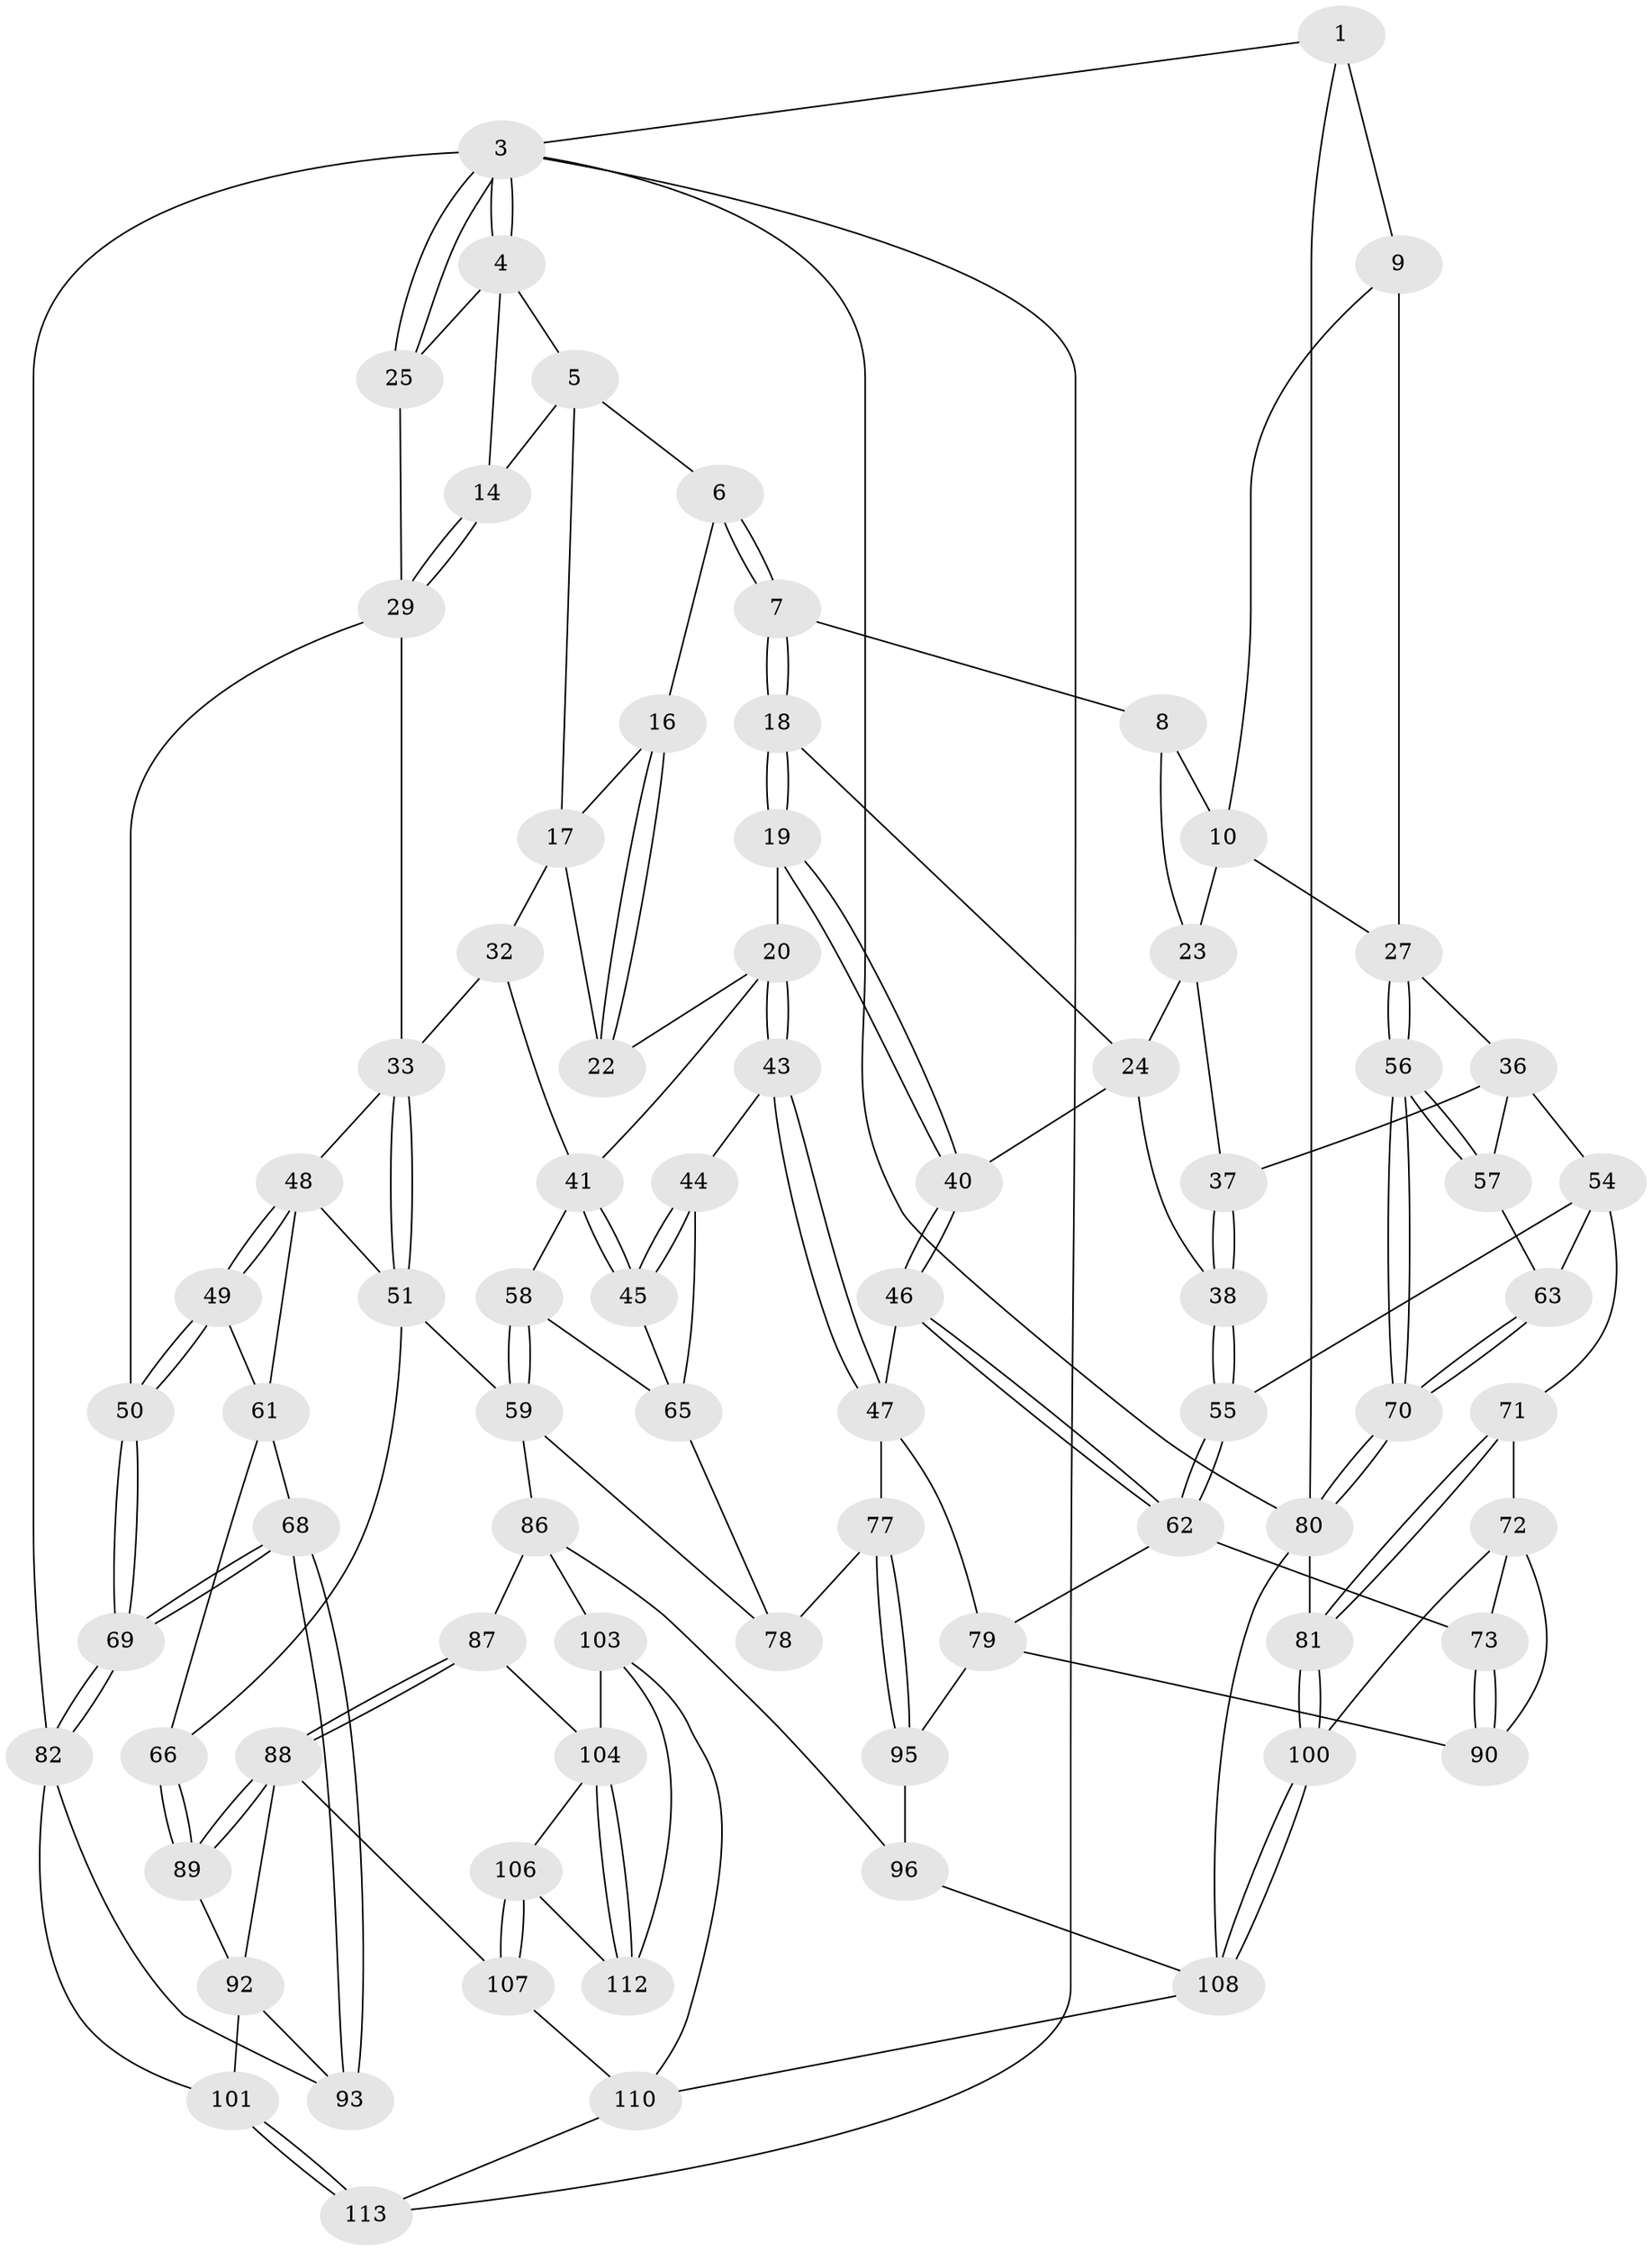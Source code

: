 // Generated by graph-tools (version 1.1) at 2025/52/02/27/25 19:52:38]
// undirected, 79 vertices, 177 edges
graph export_dot {
graph [start="1"]
  node [color=gray90,style=filled];
  1 [pos="+1+0",super="+2"];
  3 [pos="+0+0",super="+83"];
  4 [pos="+0.2507691245883218+0",super="+15"];
  5 [pos="+0.42388382882299896+0",super="+13"];
  6 [pos="+0.49154819405785233+0"];
  7 [pos="+0.5304280266970903+0"];
  8 [pos="+0.7728480794868801+0",super="+12"];
  9 [pos="+0.941484102772143+0.15775525923176195",super="+26"];
  10 [pos="+0.9308953209293674+0.16599654408618195",super="+11"];
  14 [pos="+0.19136424675745067+0.14369031325538836"];
  16 [pos="+0.4129730697692619+0.04409998870442226"];
  17 [pos="+0.28141043963297085+0.1918601019374592",super="+31"];
  18 [pos="+0.589342512174281+0.19626089289413576"];
  19 [pos="+0.5176781621981833+0.26643230601959533"];
  20 [pos="+0.49355428497381815+0.2799414971885691",super="+21"];
  22 [pos="+0.40487812156014075+0.2730150595380636"];
  23 [pos="+0.6746884958547023+0.20271577707341104",super="+35"];
  24 [pos="+0.6108419293878418+0.2062407472674998",super="+39"];
  25 [pos="+0+0.07015674275699756"];
  27 [pos="+1+0.33108518139856685",super="+28"];
  29 [pos="+0.12616496185896092+0.28948346467623703",super="+30"];
  32 [pos="+0.3178488428687013+0.30367548421485785"];
  33 [pos="+0.2210806385316251+0.31996503034620005",super="+34"];
  36 [pos="+0.8971858000591945+0.32656091497304185",super="+53"];
  37 [pos="+0.8333064094760344+0.3018251802526973"];
  38 [pos="+0.7822640765212151+0.35297655170672027"];
  40 [pos="+0.6273558243463201+0.4079822644135129"];
  41 [pos="+0.4445336517709563+0.4089786352564149",super="+42"];
  43 [pos="+0.5386026169669776+0.4730257613796944"];
  44 [pos="+0.491440992010291+0.4797472201075043"];
  45 [pos="+0.476437268884271+0.4755410467651175"];
  46 [pos="+0.6259442364900959+0.4156738138826691"];
  47 [pos="+0.5397033828190904+0.47341191002728394",super="+76"];
  48 [pos="+0.12623893440466455+0.3832834578573561",super="+52"];
  49 [pos="+0+0.35507697318755566"];
  50 [pos="+0+0.25682693909849574"];
  51 [pos="+0.1914211251910301+0.4626229170201045",super="+60"];
  54 [pos="+0.8229676916937402+0.4730829520117986",super="+64"];
  55 [pos="+0.7734764441347955+0.4589779695743469"];
  56 [pos="+1+0.4279983785539146"];
  57 [pos="+0.9300149240829331+0.4278907289103707"];
  58 [pos="+0.3176356698666629+0.4819341088315352"];
  59 [pos="+0.24492969891455446+0.5638579841106557",super="+84"];
  61 [pos="+0.06216790121240112+0.4474133067866103",super="+67"];
  62 [pos="+0.7366323286301781+0.49103237779297676",super="+74"];
  63 [pos="+0.9171148465307982+0.4798673972376517"];
  65 [pos="+0.3800360472391518+0.4887441970957255",super="+75"];
  66 [pos="+0.19751540201831838+0.5861726084529116"];
  68 [pos="+0+0.6408110966681567"];
  69 [pos="+0+0.6415112263179905"];
  70 [pos="+1+0.5776637224457104"];
  71 [pos="+0.899845755632061+0.6542631288794529"];
  72 [pos="+0.7802202930242256+0.6380126171524451",super="+94"];
  73 [pos="+0.7166476114490041+0.6130234531924983"];
  77 [pos="+0.5855729925297846+0.6452316149405783"];
  78 [pos="+0.44548455214310945+0.656546561484467"];
  79 [pos="+0.6208489793786914+0.6242381893604807",super="+91"];
  80 [pos="+1+0.6816746505533128",super="+85"];
  81 [pos="+0.9791200987890076+0.7091044088148871"];
  82 [pos="+0+1",super="+102"];
  86 [pos="+0.39868950095165673+0.7109555500838791",super="+97"];
  87 [pos="+0.30168069895583827+0.7959396490302418"];
  88 [pos="+0.2370831632331636+0.8150414124465596",super="+98"];
  89 [pos="+0.19669668984512648+0.5894284485190128"];
  90 [pos="+0.7243107461776558+0.8637435015863231"];
  92 [pos="+0.10227143843273262+0.710398509560599",super="+99"];
  93 [pos="+0.03619751384626+0.7242747449881533"];
  95 [pos="+0.5540105607458086+0.7990266214761583"];
  96 [pos="+0.5281900835782822+0.8171191131183735"];
  100 [pos="+0.7847509524997687+0.9529469897884307"];
  101 [pos="+0.11303662779096062+0.8417314417345377"];
  103 [pos="+0.44414586199187506+0.8473381072179341",super="+111"];
  104 [pos="+0.3938626821442982+0.8644945121963321",super="+105"];
  106 [pos="+0.31158071751103183+0.9411648576031812"];
  107 [pos="+0.25051788388967616+0.9602431999891657"];
  108 [pos="+0.7613040664275038+1",super="+109"];
  110 [pos="+0.5987709603709863+1",super="+114"];
  112 [pos="+0.3693618921937111+0.9388088928133466"];
  113 [pos="+0+1"];
  1 -- 9 [weight=2];
  1 -- 80;
  1 -- 3;
  3 -- 4;
  3 -- 4;
  3 -- 25;
  3 -- 25;
  3 -- 113;
  3 -- 82;
  3 -- 80;
  4 -- 5;
  4 -- 25;
  4 -- 14;
  5 -- 6;
  5 -- 17;
  5 -- 14;
  6 -- 7;
  6 -- 7;
  6 -- 16;
  7 -- 8;
  7 -- 18;
  7 -- 18;
  8 -- 10;
  8 -- 23;
  9 -- 10;
  9 -- 27;
  10 -- 27;
  10 -- 23;
  14 -- 29;
  14 -- 29;
  16 -- 17;
  16 -- 22;
  16 -- 22;
  17 -- 32;
  17 -- 22;
  18 -- 19;
  18 -- 19;
  18 -- 24;
  19 -- 20;
  19 -- 40;
  19 -- 40;
  20 -- 43;
  20 -- 43;
  20 -- 41;
  20 -- 22;
  23 -- 24;
  23 -- 37;
  24 -- 40;
  24 -- 38;
  25 -- 29;
  27 -- 56;
  27 -- 56;
  27 -- 36;
  29 -- 50;
  29 -- 33;
  32 -- 33;
  32 -- 41;
  33 -- 51;
  33 -- 51;
  33 -- 48;
  36 -- 37;
  36 -- 57;
  36 -- 54;
  37 -- 38;
  37 -- 38;
  38 -- 55;
  38 -- 55;
  40 -- 46;
  40 -- 46;
  41 -- 45;
  41 -- 45;
  41 -- 58;
  43 -- 44;
  43 -- 47;
  43 -- 47;
  44 -- 45;
  44 -- 45;
  44 -- 65;
  45 -- 65;
  46 -- 47;
  46 -- 62;
  46 -- 62;
  47 -- 77;
  47 -- 79;
  48 -- 49;
  48 -- 49;
  48 -- 51;
  48 -- 61;
  49 -- 50;
  49 -- 50;
  49 -- 61;
  50 -- 69;
  50 -- 69;
  51 -- 59;
  51 -- 66;
  54 -- 55;
  54 -- 71;
  54 -- 63;
  55 -- 62;
  55 -- 62;
  56 -- 57;
  56 -- 57;
  56 -- 70;
  56 -- 70;
  57 -- 63;
  58 -- 59;
  58 -- 59;
  58 -- 65;
  59 -- 86;
  59 -- 78;
  61 -- 66;
  61 -- 68;
  62 -- 73;
  62 -- 79;
  63 -- 70;
  63 -- 70;
  65 -- 78;
  66 -- 89;
  66 -- 89;
  68 -- 69;
  68 -- 69;
  68 -- 93;
  68 -- 93;
  69 -- 82;
  69 -- 82;
  70 -- 80;
  70 -- 80;
  71 -- 72;
  71 -- 81;
  71 -- 81;
  72 -- 73;
  72 -- 90;
  72 -- 100;
  73 -- 90;
  73 -- 90;
  77 -- 78;
  77 -- 95;
  77 -- 95;
  79 -- 90;
  79 -- 95;
  80 -- 81;
  80 -- 108;
  81 -- 100;
  81 -- 100;
  82 -- 93;
  82 -- 101;
  86 -- 87;
  86 -- 96;
  86 -- 103;
  87 -- 88;
  87 -- 88;
  87 -- 104;
  88 -- 89;
  88 -- 89;
  88 -- 107;
  88 -- 92;
  89 -- 92;
  92 -- 93;
  92 -- 101;
  95 -- 96;
  96 -- 108;
  100 -- 108;
  100 -- 108;
  101 -- 113;
  101 -- 113;
  103 -- 104;
  103 -- 112;
  103 -- 110;
  104 -- 112;
  104 -- 112;
  104 -- 106;
  106 -- 107;
  106 -- 107;
  106 -- 112;
  107 -- 110;
  108 -- 110;
  110 -- 113;
}
